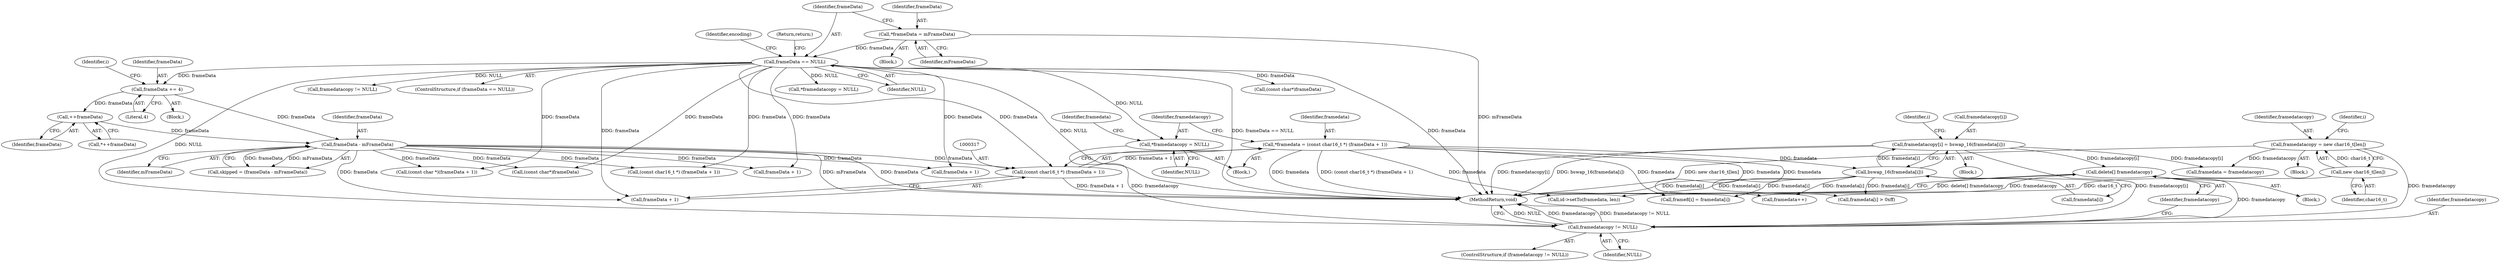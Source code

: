 digraph "0_Android_6d0249be2275fd4086783f259f4e2c54722a7c55_0@API" {
"1000434" [label="(Call,delete[] framedatacopy)"];
"1000346" [label="(Call,framedatacopy[i] = bswap_16(framedata[i]))"];
"1000350" [label="(Call,bswap_16(framedata[i]))"];
"1000314" [label="(Call,*framedata = (const char16_t *) (frameData + 1))"];
"1000316" [label="(Call,(const char16_t *) (frameData + 1))"];
"1000202" [label="(Call,frameData - mFrameData)"];
"1000179" [label="(Call,frameData += 4)"];
"1000111" [label="(Call,frameData == NULL)"];
"1000107" [label="(Call,*frameData = mFrameData)"];
"1000196" [label="(Call,++frameData)"];
"1000430" [label="(Call,framedatacopy != NULL)"];
"1000322" [label="(Call,*framedatacopy = NULL)"];
"1000331" [label="(Call,framedatacopy = new char16_t[len])"];
"1000333" [label="(Call,new char16_t[len])"];
"1000109" [label="(Identifier,mFrameData)"];
"1000322" [label="(Call,*framedatacopy = NULL)"];
"1000331" [label="(Call,framedatacopy = new char16_t[len])"];
"1000155" [label="(Call,(const char*)frameData)"];
"1000180" [label="(Identifier,frameData)"];
"1000350" [label="(Call,bswap_16(framedata[i]))"];
"1000412" [label="(Call,frame8[i] = framedata[i])"];
"1000118" [label="(Identifier,encoding)"];
"1000295" [label="(Call,framedatacopy != NULL)"];
"1000333" [label="(Call,new char16_t[len])"];
"1000181" [label="(Literal,4)"];
"1000184" [label="(Identifier,i)"];
"1000334" [label="(Identifier,char16_t)"];
"1000318" [label="(Call,frameData + 1)"];
"1000345" [label="(Block,)"];
"1000315" [label="(Identifier,framedata)"];
"1000235" [label="(Call,(const char *)(frameData + 1))"];
"1000426" [label="(Call,id->setTo(framedata, len))"];
"1000110" [label="(ControlStructure,if (frameData == NULL))"];
"1000430" [label="(Call,framedatacopy != NULL)"];
"1000431" [label="(Identifier,framedatacopy)"];
"1000103" [label="(Block,)"];
"1000346" [label="(Call,framedatacopy[i] = bswap_16(framedata[i]))"];
"1000256" [label="(Call,(const char16_t *) (frameData + 1))"];
"1000258" [label="(Call,frameData + 1)"];
"1000111" [label="(Call,frameData == NULL)"];
"1000323" [label="(Identifier,framedatacopy)"];
"1000204" [label="(Identifier,mFrameData)"];
"1000112" [label="(Identifier,frameData)"];
"1000203" [label="(Identifier,frameData)"];
"1000107" [label="(Call,*frameData = mFrameData)"];
"1000363" [label="(Call,framedata++)"];
"1000436" [label="(MethodReturn,void)"];
"1000433" [label="(Block,)"];
"1000200" [label="(Call,skipped = (frameData - mFrameData))"];
"1000197" [label="(Identifier,frameData)"];
"1000344" [label="(Identifier,i)"];
"1000347" [label="(Call,framedatacopy[i])"];
"1000223" [label="(Call,(const char*)frameData)"];
"1000179" [label="(Call,frameData += 4)"];
"1000262" [label="(Call,*framedatacopy = NULL)"];
"1000434" [label="(Call,delete[] framedatacopy)"];
"1000195" [label="(Call,*++frameData)"];
"1000328" [label="(Identifier,framedata)"];
"1000435" [label="(Identifier,framedatacopy)"];
"1000429" [label="(ControlStructure,if (framedatacopy != NULL))"];
"1000113" [label="(Identifier,NULL)"];
"1000178" [label="(Block,)"];
"1000432" [label="(Identifier,NULL)"];
"1000332" [label="(Identifier,framedatacopy)"];
"1000196" [label="(Call,++frameData)"];
"1000108" [label="(Identifier,frameData)"];
"1000330" [label="(Block,)"];
"1000115" [label="(Return,return;)"];
"1000237" [label="(Call,frameData + 1)"];
"1000324" [label="(Identifier,NULL)"];
"1000306" [label="(Block,)"];
"1000202" [label="(Call,frameData - mFrameData)"];
"1000351" [label="(Call,framedata[i])"];
"1000338" [label="(Identifier,i)"];
"1000354" [label="(Call,framedata = framedatacopy)"];
"1000316" [label="(Call,(const char16_t *) (frameData + 1))"];
"1000314" [label="(Call,*framedata = (const char16_t *) (frameData + 1))"];
"1000383" [label="(Call,framedata[i] > 0xff)"];
"1000434" -> "1000433"  [label="AST: "];
"1000434" -> "1000435"  [label="CFG: "];
"1000435" -> "1000434"  [label="AST: "];
"1000436" -> "1000434"  [label="CFG: "];
"1000434" -> "1000436"  [label="DDG: delete[] framedatacopy"];
"1000434" -> "1000436"  [label="DDG: framedatacopy"];
"1000346" -> "1000434"  [label="DDG: framedatacopy[i]"];
"1000430" -> "1000434"  [label="DDG: framedatacopy"];
"1000346" -> "1000345"  [label="AST: "];
"1000346" -> "1000350"  [label="CFG: "];
"1000347" -> "1000346"  [label="AST: "];
"1000350" -> "1000346"  [label="AST: "];
"1000344" -> "1000346"  [label="CFG: "];
"1000346" -> "1000436"  [label="DDG: framedatacopy[i]"];
"1000346" -> "1000436"  [label="DDG: bswap_16(framedata[i])"];
"1000350" -> "1000346"  [label="DDG: framedata[i]"];
"1000346" -> "1000354"  [label="DDG: framedatacopy[i]"];
"1000346" -> "1000430"  [label="DDG: framedatacopy[i]"];
"1000350" -> "1000351"  [label="CFG: "];
"1000351" -> "1000350"  [label="AST: "];
"1000350" -> "1000436"  [label="DDG: framedata[i]"];
"1000314" -> "1000350"  [label="DDG: framedata"];
"1000350" -> "1000363"  [label="DDG: framedata[i]"];
"1000350" -> "1000383"  [label="DDG: framedata[i]"];
"1000350" -> "1000412"  [label="DDG: framedata[i]"];
"1000350" -> "1000426"  [label="DDG: framedata[i]"];
"1000314" -> "1000306"  [label="AST: "];
"1000314" -> "1000316"  [label="CFG: "];
"1000315" -> "1000314"  [label="AST: "];
"1000316" -> "1000314"  [label="AST: "];
"1000323" -> "1000314"  [label="CFG: "];
"1000314" -> "1000436"  [label="DDG: framedata"];
"1000314" -> "1000436"  [label="DDG: (const char16_t *) (frameData + 1)"];
"1000316" -> "1000314"  [label="DDG: frameData + 1"];
"1000314" -> "1000363"  [label="DDG: framedata"];
"1000314" -> "1000383"  [label="DDG: framedata"];
"1000314" -> "1000412"  [label="DDG: framedata"];
"1000314" -> "1000426"  [label="DDG: framedata"];
"1000316" -> "1000318"  [label="CFG: "];
"1000317" -> "1000316"  [label="AST: "];
"1000318" -> "1000316"  [label="AST: "];
"1000316" -> "1000436"  [label="DDG: frameData + 1"];
"1000202" -> "1000316"  [label="DDG: frameData"];
"1000111" -> "1000316"  [label="DDG: frameData"];
"1000202" -> "1000200"  [label="AST: "];
"1000202" -> "1000204"  [label="CFG: "];
"1000203" -> "1000202"  [label="AST: "];
"1000204" -> "1000202"  [label="AST: "];
"1000200" -> "1000202"  [label="CFG: "];
"1000202" -> "1000436"  [label="DDG: frameData"];
"1000202" -> "1000436"  [label="DDG: mFrameData"];
"1000202" -> "1000200"  [label="DDG: frameData"];
"1000202" -> "1000200"  [label="DDG: mFrameData"];
"1000179" -> "1000202"  [label="DDG: frameData"];
"1000196" -> "1000202"  [label="DDG: frameData"];
"1000202" -> "1000223"  [label="DDG: frameData"];
"1000202" -> "1000235"  [label="DDG: frameData"];
"1000202" -> "1000237"  [label="DDG: frameData"];
"1000202" -> "1000256"  [label="DDG: frameData"];
"1000202" -> "1000258"  [label="DDG: frameData"];
"1000202" -> "1000318"  [label="DDG: frameData"];
"1000179" -> "1000178"  [label="AST: "];
"1000179" -> "1000181"  [label="CFG: "];
"1000180" -> "1000179"  [label="AST: "];
"1000181" -> "1000179"  [label="AST: "];
"1000184" -> "1000179"  [label="CFG: "];
"1000111" -> "1000179"  [label="DDG: frameData"];
"1000179" -> "1000196"  [label="DDG: frameData"];
"1000111" -> "1000110"  [label="AST: "];
"1000111" -> "1000113"  [label="CFG: "];
"1000112" -> "1000111"  [label="AST: "];
"1000113" -> "1000111"  [label="AST: "];
"1000115" -> "1000111"  [label="CFG: "];
"1000118" -> "1000111"  [label="CFG: "];
"1000111" -> "1000436"  [label="DDG: frameData"];
"1000111" -> "1000436"  [label="DDG: NULL"];
"1000111" -> "1000436"  [label="DDG: frameData == NULL"];
"1000107" -> "1000111"  [label="DDG: frameData"];
"1000111" -> "1000155"  [label="DDG: frameData"];
"1000111" -> "1000223"  [label="DDG: frameData"];
"1000111" -> "1000235"  [label="DDG: frameData"];
"1000111" -> "1000237"  [label="DDG: frameData"];
"1000111" -> "1000256"  [label="DDG: frameData"];
"1000111" -> "1000258"  [label="DDG: frameData"];
"1000111" -> "1000262"  [label="DDG: NULL"];
"1000111" -> "1000295"  [label="DDG: NULL"];
"1000111" -> "1000318"  [label="DDG: frameData"];
"1000111" -> "1000322"  [label="DDG: NULL"];
"1000111" -> "1000430"  [label="DDG: NULL"];
"1000107" -> "1000103"  [label="AST: "];
"1000107" -> "1000109"  [label="CFG: "];
"1000108" -> "1000107"  [label="AST: "];
"1000109" -> "1000107"  [label="AST: "];
"1000112" -> "1000107"  [label="CFG: "];
"1000107" -> "1000436"  [label="DDG: mFrameData"];
"1000196" -> "1000195"  [label="AST: "];
"1000196" -> "1000197"  [label="CFG: "];
"1000197" -> "1000196"  [label="AST: "];
"1000195" -> "1000196"  [label="CFG: "];
"1000430" -> "1000429"  [label="AST: "];
"1000430" -> "1000432"  [label="CFG: "];
"1000431" -> "1000430"  [label="AST: "];
"1000432" -> "1000430"  [label="AST: "];
"1000435" -> "1000430"  [label="CFG: "];
"1000436" -> "1000430"  [label="CFG: "];
"1000430" -> "1000436"  [label="DDG: NULL"];
"1000430" -> "1000436"  [label="DDG: framedatacopy"];
"1000430" -> "1000436"  [label="DDG: framedatacopy != NULL"];
"1000322" -> "1000430"  [label="DDG: framedatacopy"];
"1000331" -> "1000430"  [label="DDG: framedatacopy"];
"1000322" -> "1000306"  [label="AST: "];
"1000322" -> "1000324"  [label="CFG: "];
"1000323" -> "1000322"  [label="AST: "];
"1000324" -> "1000322"  [label="AST: "];
"1000328" -> "1000322"  [label="CFG: "];
"1000331" -> "1000330"  [label="AST: "];
"1000331" -> "1000333"  [label="CFG: "];
"1000332" -> "1000331"  [label="AST: "];
"1000333" -> "1000331"  [label="AST: "];
"1000338" -> "1000331"  [label="CFG: "];
"1000331" -> "1000436"  [label="DDG: new char16_t[len]"];
"1000333" -> "1000331"  [label="DDG: char16_t"];
"1000331" -> "1000354"  [label="DDG: framedatacopy"];
"1000333" -> "1000334"  [label="CFG: "];
"1000334" -> "1000333"  [label="AST: "];
"1000333" -> "1000436"  [label="DDG: char16_t"];
}
